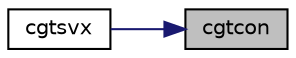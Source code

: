 digraph "cgtcon"
{
 // LATEX_PDF_SIZE
  edge [fontname="Helvetica",fontsize="10",labelfontname="Helvetica",labelfontsize="10"];
  node [fontname="Helvetica",fontsize="10",shape=record];
  rankdir="RL";
  Node1 [label="cgtcon",height=0.2,width=0.4,color="black", fillcolor="grey75", style="filled", fontcolor="black",tooltip="CGTCON"];
  Node1 -> Node2 [dir="back",color="midnightblue",fontsize="10",style="solid",fontname="Helvetica"];
  Node2 [label="cgtsvx",height=0.2,width=0.4,color="black", fillcolor="white", style="filled",URL="$cgtsvx_8f.html#a52aedc3d07eae490ca91df3dec897e8c",tooltip="CGTSVX computes the solution to system of linear equations A * X = B for GT matrices"];
}
